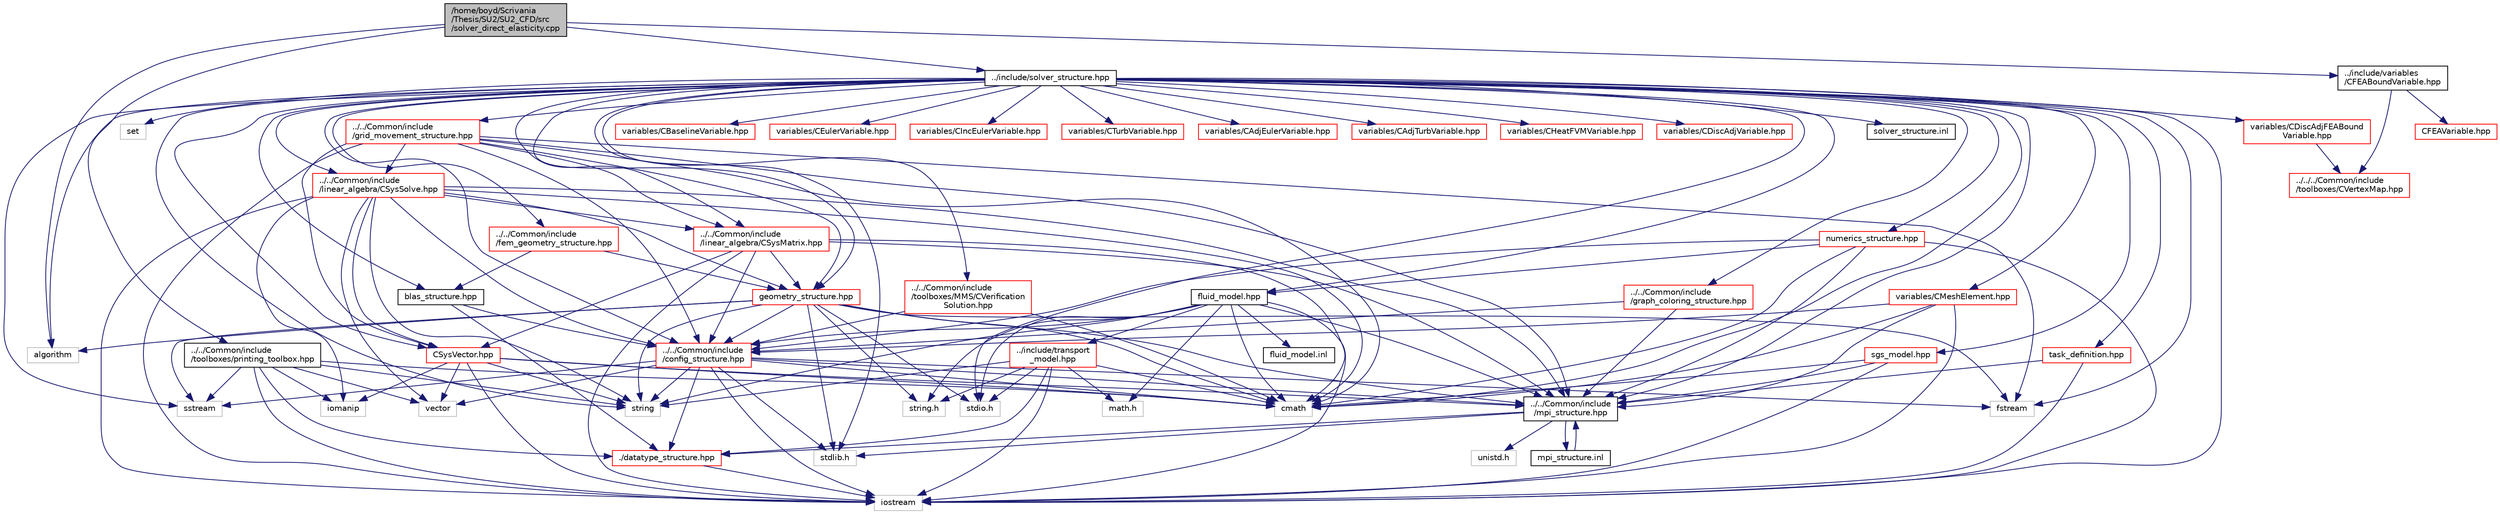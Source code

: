 digraph "/home/boyd/Scrivania/Thesis/SU2/SU2_CFD/src/solver_direct_elasticity.cpp"
{
  edge [fontname="Helvetica",fontsize="10",labelfontname="Helvetica",labelfontsize="10"];
  node [fontname="Helvetica",fontsize="10",shape=record];
  Node0 [label="/home/boyd/Scrivania\l/Thesis/SU2/SU2_CFD/src\l/solver_direct_elasticity.cpp",height=0.2,width=0.4,color="black", fillcolor="grey75", style="filled", fontcolor="black"];
  Node0 -> Node1 [color="midnightblue",fontsize="10",style="solid",fontname="Helvetica"];
  Node1 [label="../include/solver_structure.hpp",height=0.2,width=0.4,color="black", fillcolor="white", style="filled",URL="$solver__structure_8hpp.html",tooltip="Headers of the main subroutines for solving partial differential equations. The subroutines and funct..."];
  Node1 -> Node2 [color="midnightblue",fontsize="10",style="solid",fontname="Helvetica"];
  Node2 [label="../../Common/include\l/mpi_structure.hpp",height=0.2,width=0.4,color="black", fillcolor="white", style="filled",URL="$mpi__structure_8hpp.html",tooltip="Headers of the mpi interface for generalized datatypes. The subroutines and functions are in the mpi_..."];
  Node2 -> Node3 [color="midnightblue",fontsize="10",style="solid",fontname="Helvetica"];
  Node3 [label="./datatype_structure.hpp",height=0.2,width=0.4,color="red", fillcolor="white", style="filled",URL="$datatype__structure_8hpp.html",tooltip="Headers for generalized datatypes. The subroutines and functions are in the datatype_structure.cpp file. "];
  Node3 -> Node4 [color="midnightblue",fontsize="10",style="solid",fontname="Helvetica"];
  Node4 [label="iostream",height=0.2,width=0.4,color="grey75", fillcolor="white", style="filled"];
  Node2 -> Node12 [color="midnightblue",fontsize="10",style="solid",fontname="Helvetica"];
  Node12 [label="stdlib.h",height=0.2,width=0.4,color="grey75", fillcolor="white", style="filled"];
  Node2 -> Node13 [color="midnightblue",fontsize="10",style="solid",fontname="Helvetica"];
  Node13 [label="unistd.h",height=0.2,width=0.4,color="grey75", fillcolor="white", style="filled"];
  Node2 -> Node14 [color="midnightblue",fontsize="10",style="solid",fontname="Helvetica"];
  Node14 [label="mpi_structure.inl",height=0.2,width=0.4,color="black", fillcolor="white", style="filled",URL="$mpi__structure_8inl.html"];
  Node14 -> Node2 [color="midnightblue",fontsize="10",style="solid",fontname="Helvetica"];
  Node1 -> Node15 [color="midnightblue",fontsize="10",style="solid",fontname="Helvetica"];
  Node15 [label="cmath",height=0.2,width=0.4,color="grey75", fillcolor="white", style="filled"];
  Node1 -> Node16 [color="midnightblue",fontsize="10",style="solid",fontname="Helvetica"];
  Node16 [label="string",height=0.2,width=0.4,color="grey75", fillcolor="white", style="filled"];
  Node1 -> Node17 [color="midnightblue",fontsize="10",style="solid",fontname="Helvetica"];
  Node17 [label="fstream",height=0.2,width=0.4,color="grey75", fillcolor="white", style="filled"];
  Node1 -> Node18 [color="midnightblue",fontsize="10",style="solid",fontname="Helvetica"];
  Node18 [label="sstream",height=0.2,width=0.4,color="grey75", fillcolor="white", style="filled"];
  Node1 -> Node19 [color="midnightblue",fontsize="10",style="solid",fontname="Helvetica"];
  Node19 [label="algorithm",height=0.2,width=0.4,color="grey75", fillcolor="white", style="filled"];
  Node1 -> Node4 [color="midnightblue",fontsize="10",style="solid",fontname="Helvetica"];
  Node1 -> Node20 [color="midnightblue",fontsize="10",style="solid",fontname="Helvetica"];
  Node20 [label="set",height=0.2,width=0.4,color="grey75", fillcolor="white", style="filled"];
  Node1 -> Node12 [color="midnightblue",fontsize="10",style="solid",fontname="Helvetica"];
  Node1 -> Node21 [color="midnightblue",fontsize="10",style="solid",fontname="Helvetica"];
  Node21 [label="stdio.h",height=0.2,width=0.4,color="grey75", fillcolor="white", style="filled"];
  Node1 -> Node22 [color="midnightblue",fontsize="10",style="solid",fontname="Helvetica"];
  Node22 [label="fluid_model.hpp",height=0.2,width=0.4,color="black", fillcolor="white", style="filled",URL="$fluid__model_8hpp.html",tooltip="Headers of the main thermodynamic subroutines of the SU2 solvers. "];
  Node22 -> Node2 [color="midnightblue",fontsize="10",style="solid",fontname="Helvetica"];
  Node22 -> Node21 [color="midnightblue",fontsize="10",style="solid",fontname="Helvetica"];
  Node22 -> Node23 [color="midnightblue",fontsize="10",style="solid",fontname="Helvetica"];
  Node23 [label="string.h",height=0.2,width=0.4,color="grey75", fillcolor="white", style="filled"];
  Node22 -> Node4 [color="midnightblue",fontsize="10",style="solid",fontname="Helvetica"];
  Node22 -> Node16 [color="midnightblue",fontsize="10",style="solid",fontname="Helvetica"];
  Node22 -> Node15 [color="midnightblue",fontsize="10",style="solid",fontname="Helvetica"];
  Node22 -> Node24 [color="midnightblue",fontsize="10",style="solid",fontname="Helvetica"];
  Node24 [label="math.h",height=0.2,width=0.4,color="grey75", fillcolor="white", style="filled"];
  Node22 -> Node25 [color="midnightblue",fontsize="10",style="solid",fontname="Helvetica"];
  Node25 [label="../include/transport\l_model.hpp",height=0.2,width=0.4,color="red", fillcolor="white", style="filled",URL="$transport__model_8hpp.html",tooltip="Headers of the main transport properties subroutines of the SU2 solvers. "];
  Node25 -> Node21 [color="midnightblue",fontsize="10",style="solid",fontname="Helvetica"];
  Node25 -> Node23 [color="midnightblue",fontsize="10",style="solid",fontname="Helvetica"];
  Node25 -> Node4 [color="midnightblue",fontsize="10",style="solid",fontname="Helvetica"];
  Node25 -> Node16 [color="midnightblue",fontsize="10",style="solid",fontname="Helvetica"];
  Node25 -> Node15 [color="midnightblue",fontsize="10",style="solid",fontname="Helvetica"];
  Node25 -> Node24 [color="midnightblue",fontsize="10",style="solid",fontname="Helvetica"];
  Node25 -> Node3 [color="midnightblue",fontsize="10",style="solid",fontname="Helvetica"];
  Node22 -> Node27 [color="midnightblue",fontsize="10",style="solid",fontname="Helvetica"];
  Node27 [label="../../Common/include\l/config_structure.hpp",height=0.2,width=0.4,color="red", fillcolor="white", style="filled",URL="$config__structure_8hpp.html",tooltip="All the information about the definition of the physical problem. The subroutines and functions are i..."];
  Node27 -> Node2 [color="midnightblue",fontsize="10",style="solid",fontname="Helvetica"];
  Node27 -> Node4 [color="midnightblue",fontsize="10",style="solid",fontname="Helvetica"];
  Node27 -> Node17 [color="midnightblue",fontsize="10",style="solid",fontname="Helvetica"];
  Node27 -> Node18 [color="midnightblue",fontsize="10",style="solid",fontname="Helvetica"];
  Node27 -> Node16 [color="midnightblue",fontsize="10",style="solid",fontname="Helvetica"];
  Node27 -> Node30 [color="midnightblue",fontsize="10",style="solid",fontname="Helvetica"];
  Node30 [label="vector",height=0.2,width=0.4,color="grey75", fillcolor="white", style="filled"];
  Node27 -> Node12 [color="midnightblue",fontsize="10",style="solid",fontname="Helvetica"];
  Node27 -> Node15 [color="midnightblue",fontsize="10",style="solid",fontname="Helvetica"];
  Node27 -> Node3 [color="midnightblue",fontsize="10",style="solid",fontname="Helvetica"];
  Node22 -> Node36 [color="midnightblue",fontsize="10",style="solid",fontname="Helvetica"];
  Node36 [label="fluid_model.inl",height=0.2,width=0.4,color="black", fillcolor="white", style="filled",URL="$fluid__model_8inl.html",tooltip="In-Line subroutines of the solver_structure.hpp file. "];
  Node1 -> Node37 [color="midnightblue",fontsize="10",style="solid",fontname="Helvetica"];
  Node37 [label="task_definition.hpp",height=0.2,width=0.4,color="red", fillcolor="white", style="filled",URL="$task__definition_8hpp.html",tooltip="Header of the task definition class for the SU2 solvers. "];
  Node37 -> Node2 [color="midnightblue",fontsize="10",style="solid",fontname="Helvetica"];
  Node37 -> Node4 [color="midnightblue",fontsize="10",style="solid",fontname="Helvetica"];
  Node1 -> Node39 [color="midnightblue",fontsize="10",style="solid",fontname="Helvetica"];
  Node39 [label="numerics_structure.hpp",height=0.2,width=0.4,color="red", fillcolor="white", style="filled",URL="$numerics__structure_8hpp.html",tooltip="Headers of the main subroutines for the dumerical definition of the problem. The subroutines and func..."];
  Node39 -> Node2 [color="midnightblue",fontsize="10",style="solid",fontname="Helvetica"];
  Node39 -> Node15 [color="midnightblue",fontsize="10",style="solid",fontname="Helvetica"];
  Node39 -> Node4 [color="midnightblue",fontsize="10",style="solid",fontname="Helvetica"];
  Node39 -> Node27 [color="midnightblue",fontsize="10",style="solid",fontname="Helvetica"];
  Node39 -> Node22 [color="midnightblue",fontsize="10",style="solid",fontname="Helvetica"];
  Node1 -> Node49 [color="midnightblue",fontsize="10",style="solid",fontname="Helvetica"];
  Node49 [label="sgs_model.hpp",height=0.2,width=0.4,color="red", fillcolor="white", style="filled",URL="$sgs__model_8hpp.html",tooltip="Headers of the LES subgrid scale models of the SU2 solvers. "];
  Node49 -> Node2 [color="midnightblue",fontsize="10",style="solid",fontname="Helvetica"];
  Node49 -> Node4 [color="midnightblue",fontsize="10",style="solid",fontname="Helvetica"];
  Node49 -> Node15 [color="midnightblue",fontsize="10",style="solid",fontname="Helvetica"];
  Node1 -> Node51 [color="midnightblue",fontsize="10",style="solid",fontname="Helvetica"];
  Node51 [label="../../Common/include\l/fem_geometry_structure.hpp",height=0.2,width=0.4,color="red", fillcolor="white", style="filled",URL="$fem__geometry__structure_8hpp.html",tooltip="Headers of the main subroutines for creating the geometrical structure for the FEM solver..."];
  Node51 -> Node52 [color="midnightblue",fontsize="10",style="solid",fontname="Helvetica"];
  Node52 [label="geometry_structure.hpp",height=0.2,width=0.4,color="red", fillcolor="white", style="filled",URL="$geometry__structure_8hpp.html",tooltip="Headers of the main subroutines for creating the geometrical structure. The subroutines and functions..."];
  Node52 -> Node2 [color="midnightblue",fontsize="10",style="solid",fontname="Helvetica"];
  Node52 -> Node16 [color="midnightblue",fontsize="10",style="solid",fontname="Helvetica"];
  Node52 -> Node17 [color="midnightblue",fontsize="10",style="solid",fontname="Helvetica"];
  Node52 -> Node18 [color="midnightblue",fontsize="10",style="solid",fontname="Helvetica"];
  Node52 -> Node15 [color="midnightblue",fontsize="10",style="solid",fontname="Helvetica"];
  Node52 -> Node19 [color="midnightblue",fontsize="10",style="solid",fontname="Helvetica"];
  Node52 -> Node23 [color="midnightblue",fontsize="10",style="solid",fontname="Helvetica"];
  Node52 -> Node21 [color="midnightblue",fontsize="10",style="solid",fontname="Helvetica"];
  Node52 -> Node12 [color="midnightblue",fontsize="10",style="solid",fontname="Helvetica"];
  Node52 -> Node27 [color="midnightblue",fontsize="10",style="solid",fontname="Helvetica"];
  Node51 -> Node64 [color="midnightblue",fontsize="10",style="solid",fontname="Helvetica"];
  Node64 [label="blas_structure.hpp",height=0.2,width=0.4,color="black", fillcolor="white", style="filled",URL="$blas__structure_8hpp.html",tooltip="Include files and headers of the functions for matrix and vector operations, which are typically foun..."];
  Node64 -> Node3 [color="midnightblue",fontsize="10",style="solid",fontname="Helvetica"];
  Node64 -> Node27 [color="midnightblue",fontsize="10",style="solid",fontname="Helvetica"];
  Node1 -> Node52 [color="midnightblue",fontsize="10",style="solid",fontname="Helvetica"];
  Node1 -> Node27 [color="midnightblue",fontsize="10",style="solid",fontname="Helvetica"];
  Node1 -> Node66 [color="midnightblue",fontsize="10",style="solid",fontname="Helvetica"];
  Node66 [label="../../Common/include\l/linear_algebra/CSysMatrix.hpp",height=0.2,width=0.4,color="red", fillcolor="white", style="filled",URL="$_c_sys_matrix_8hpp.html"];
  Node66 -> Node2 [color="midnightblue",fontsize="10",style="solid",fontname="Helvetica"];
  Node66 -> Node4 [color="midnightblue",fontsize="10",style="solid",fontname="Helvetica"];
  Node66 -> Node15 [color="midnightblue",fontsize="10",style="solid",fontname="Helvetica"];
  Node66 -> Node27 [color="midnightblue",fontsize="10",style="solid",fontname="Helvetica"];
  Node66 -> Node52 [color="midnightblue",fontsize="10",style="solid",fontname="Helvetica"];
  Node66 -> Node67 [color="midnightblue",fontsize="10",style="solid",fontname="Helvetica"];
  Node67 [label="CSysVector.hpp",height=0.2,width=0.4,color="red", fillcolor="white", style="filled",URL="$_c_sys_vector_8hpp.html"];
  Node67 -> Node2 [color="midnightblue",fontsize="10",style="solid",fontname="Helvetica"];
  Node67 -> Node15 [color="midnightblue",fontsize="10",style="solid",fontname="Helvetica"];
  Node67 -> Node30 [color="midnightblue",fontsize="10",style="solid",fontname="Helvetica"];
  Node67 -> Node4 [color="midnightblue",fontsize="10",style="solid",fontname="Helvetica"];
  Node67 -> Node68 [color="midnightblue",fontsize="10",style="solid",fontname="Helvetica"];
  Node68 [label="iomanip",height=0.2,width=0.4,color="grey75", fillcolor="white", style="filled"];
  Node67 -> Node16 [color="midnightblue",fontsize="10",style="solid",fontname="Helvetica"];
  Node1 -> Node67 [color="midnightblue",fontsize="10",style="solid",fontname="Helvetica"];
  Node1 -> Node70 [color="midnightblue",fontsize="10",style="solid",fontname="Helvetica"];
  Node70 [label="../../Common/include\l/linear_algebra/CSysSolve.hpp",height=0.2,width=0.4,color="red", fillcolor="white", style="filled",URL="$_c_sys_solve_8hpp.html"];
  Node70 -> Node2 [color="midnightblue",fontsize="10",style="solid",fontname="Helvetica"];
  Node70 -> Node15 [color="midnightblue",fontsize="10",style="solid",fontname="Helvetica"];
  Node70 -> Node30 [color="midnightblue",fontsize="10",style="solid",fontname="Helvetica"];
  Node70 -> Node4 [color="midnightblue",fontsize="10",style="solid",fontname="Helvetica"];
  Node70 -> Node68 [color="midnightblue",fontsize="10",style="solid",fontname="Helvetica"];
  Node70 -> Node16 [color="midnightblue",fontsize="10",style="solid",fontname="Helvetica"];
  Node70 -> Node27 [color="midnightblue",fontsize="10",style="solid",fontname="Helvetica"];
  Node70 -> Node52 [color="midnightblue",fontsize="10",style="solid",fontname="Helvetica"];
  Node70 -> Node67 [color="midnightblue",fontsize="10",style="solid",fontname="Helvetica"];
  Node70 -> Node66 [color="midnightblue",fontsize="10",style="solid",fontname="Helvetica"];
  Node1 -> Node73 [color="midnightblue",fontsize="10",style="solid",fontname="Helvetica"];
  Node73 [label="../../Common/include\l/grid_movement_structure.hpp",height=0.2,width=0.4,color="red", fillcolor="white", style="filled",URL="$grid__movement__structure_8hpp.html",tooltip="Headers of the main subroutines for doing the numerical grid movement (including volumetric movement..."];
  Node73 -> Node2 [color="midnightblue",fontsize="10",style="solid",fontname="Helvetica"];
  Node73 -> Node4 [color="midnightblue",fontsize="10",style="solid",fontname="Helvetica"];
  Node73 -> Node17 [color="midnightblue",fontsize="10",style="solid",fontname="Helvetica"];
  Node73 -> Node15 [color="midnightblue",fontsize="10",style="solid",fontname="Helvetica"];
  Node73 -> Node52 [color="midnightblue",fontsize="10",style="solid",fontname="Helvetica"];
  Node73 -> Node27 [color="midnightblue",fontsize="10",style="solid",fontname="Helvetica"];
  Node73 -> Node66 [color="midnightblue",fontsize="10",style="solid",fontname="Helvetica"];
  Node73 -> Node67 [color="midnightblue",fontsize="10",style="solid",fontname="Helvetica"];
  Node73 -> Node70 [color="midnightblue",fontsize="10",style="solid",fontname="Helvetica"];
  Node1 -> Node64 [color="midnightblue",fontsize="10",style="solid",fontname="Helvetica"];
  Node1 -> Node76 [color="midnightblue",fontsize="10",style="solid",fontname="Helvetica"];
  Node76 [label="../../Common/include\l/graph_coloring_structure.hpp",height=0.2,width=0.4,color="red", fillcolor="white", style="filled",URL="$graph__coloring__structure_8hpp.html",tooltip="Include files and headers of the functions to carry out a coloring of a given graph. The functions are in the graph_coloring_structure.cpp file. "];
  Node76 -> Node2 [color="midnightblue",fontsize="10",style="solid",fontname="Helvetica"];
  Node76 -> Node27 [color="midnightblue",fontsize="10",style="solid",fontname="Helvetica"];
  Node1 -> Node77 [color="midnightblue",fontsize="10",style="solid",fontname="Helvetica"];
  Node77 [label="../../Common/include\l/toolboxes/MMS/CVerification\lSolution.hpp",height=0.2,width=0.4,color="red", fillcolor="white", style="filled",URL="$_c_verification_solution_8hpp.html",tooltip="Header file for the base class CVerificationSolution. The implementations are in the CVerificationSol..."];
  Node77 -> Node15 [color="midnightblue",fontsize="10",style="solid",fontname="Helvetica"];
  Node77 -> Node27 [color="midnightblue",fontsize="10",style="solid",fontname="Helvetica"];
  Node1 -> Node79 [color="midnightblue",fontsize="10",style="solid",fontname="Helvetica"];
  Node79 [label="variables/CBaselineVariable.hpp",height=0.2,width=0.4,color="red", fillcolor="white", style="filled",URL="$_c_baseline_variable_8hpp.html",tooltip="Main class for defining the variables of a baseline solution from a restart file (for output)..."];
  Node1 -> Node81 [color="midnightblue",fontsize="10",style="solid",fontname="Helvetica"];
  Node81 [label="variables/CEulerVariable.hpp",height=0.2,width=0.4,color="red", fillcolor="white", style="filled",URL="$_c_euler_variable_8hpp.html",tooltip="Class for defining the variables of the compressible Euler solver. "];
  Node1 -> Node82 [color="midnightblue",fontsize="10",style="solid",fontname="Helvetica"];
  Node82 [label="variables/CIncEulerVariable.hpp",height=0.2,width=0.4,color="red", fillcolor="white", style="filled",URL="$_c_inc_euler_variable_8hpp.html",tooltip="Class for defining the variables of the incompressible Euler solver. "];
  Node1 -> Node83 [color="midnightblue",fontsize="10",style="solid",fontname="Helvetica"];
  Node83 [label="variables/CTurbVariable.hpp",height=0.2,width=0.4,color="red", fillcolor="white", style="filled",URL="$_c_turb_variable_8hpp.html",tooltip="Base class for defining the variables of the turbulence model. "];
  Node1 -> Node84 [color="midnightblue",fontsize="10",style="solid",fontname="Helvetica"];
  Node84 [label="variables/CAdjEulerVariable.hpp",height=0.2,width=0.4,color="red", fillcolor="white", style="filled",URL="$_c_adj_euler_variable_8hpp.html",tooltip="Main class for defining the variables of the adjoint Euler solver. "];
  Node1 -> Node85 [color="midnightblue",fontsize="10",style="solid",fontname="Helvetica"];
  Node85 [label="variables/CAdjTurbVariable.hpp",height=0.2,width=0.4,color="red", fillcolor="white", style="filled",URL="$_c_adj_turb_variable_8hpp.html",tooltip="Main class for defining the variables of the adjoint turbulence model. "];
  Node1 -> Node86 [color="midnightblue",fontsize="10",style="solid",fontname="Helvetica"];
  Node86 [label="variables/CHeatFVMVariable.hpp",height=0.2,width=0.4,color="red", fillcolor="white", style="filled",URL="$_c_heat_f_v_m_variable_8hpp.html",tooltip="Class for defining the variables of the finite-volume heat equation solver. "];
  Node1 -> Node87 [color="midnightblue",fontsize="10",style="solid",fontname="Helvetica"];
  Node87 [label="variables/CDiscAdjVariable.hpp",height=0.2,width=0.4,color="red", fillcolor="white", style="filled",URL="$_c_disc_adj_variable_8hpp.html",tooltip="Main class for defining the variables of the adjoint solver. "];
  Node1 -> Node88 [color="midnightblue",fontsize="10",style="solid",fontname="Helvetica"];
  Node88 [label="variables/CDiscAdjFEABound\lVariable.hpp",height=0.2,width=0.4,color="red", fillcolor="white", style="filled",URL="$_c_disc_adj_f_e_a_bound_variable_8hpp.html",tooltip="Main class for defining the variables of the adjoint FEA solver at the boundary. "];
  Node88 -> Node90 [color="midnightblue",fontsize="10",style="solid",fontname="Helvetica"];
  Node90 [label="../../../Common/include\l/toolboxes/CVertexMap.hpp",height=0.2,width=0.4,color="red", fillcolor="white", style="filled",URL="$_c_vertex_map_8hpp.html",tooltip="An index to index lookup vector. "];
  Node1 -> Node92 [color="midnightblue",fontsize="10",style="solid",fontname="Helvetica"];
  Node92 [label="variables/CMeshElement.hpp",height=0.2,width=0.4,color="red", fillcolor="white", style="filled",URL="$_c_mesh_element_8hpp.html",tooltip="Declaration and inlines of the class to define the variables of the mesh movement. "];
  Node92 -> Node2 [color="midnightblue",fontsize="10",style="solid",fontname="Helvetica"];
  Node92 -> Node15 [color="midnightblue",fontsize="10",style="solid",fontname="Helvetica"];
  Node92 -> Node4 [color="midnightblue",fontsize="10",style="solid",fontname="Helvetica"];
  Node92 -> Node27 [color="midnightblue",fontsize="10",style="solid",fontname="Helvetica"];
  Node1 -> Node93 [color="midnightblue",fontsize="10",style="solid",fontname="Helvetica"];
  Node93 [label="solver_structure.inl",height=0.2,width=0.4,color="black", fillcolor="white", style="filled",URL="$solver__structure_8inl.html",tooltip="In-Line subroutines of the solver_structure.hpp file. "];
  Node0 -> Node94 [color="midnightblue",fontsize="10",style="solid",fontname="Helvetica"];
  Node94 [label="../include/variables\l/CFEABoundVariable.hpp",height=0.2,width=0.4,color="black", fillcolor="white", style="filled",URL="$_c_f_e_a_bound_variable_8hpp.html",tooltip="Class for defining the variables on the FEA boundaries for FSI applications. "];
  Node94 -> Node95 [color="midnightblue",fontsize="10",style="solid",fontname="Helvetica"];
  Node95 [label="CFEAVariable.hpp",height=0.2,width=0.4,color="red", fillcolor="white", style="filled",URL="$_c_f_e_a_variable_8hpp.html",tooltip="Class for defining the variables of the FEM structural problem. "];
  Node94 -> Node90 [color="midnightblue",fontsize="10",style="solid",fontname="Helvetica"];
  Node0 -> Node96 [color="midnightblue",fontsize="10",style="solid",fontname="Helvetica"];
  Node96 [label="../../Common/include\l/toolboxes/printing_toolbox.hpp",height=0.2,width=0.4,color="black", fillcolor="white", style="filled",URL="$printing__toolbox_8hpp.html",tooltip="Header file for the printing toolbox. "];
  Node96 -> Node4 [color="midnightblue",fontsize="10",style="solid",fontname="Helvetica"];
  Node96 -> Node68 [color="midnightblue",fontsize="10",style="solid",fontname="Helvetica"];
  Node96 -> Node30 [color="midnightblue",fontsize="10",style="solid",fontname="Helvetica"];
  Node96 -> Node16 [color="midnightblue",fontsize="10",style="solid",fontname="Helvetica"];
  Node96 -> Node18 [color="midnightblue",fontsize="10",style="solid",fontname="Helvetica"];
  Node96 -> Node15 [color="midnightblue",fontsize="10",style="solid",fontname="Helvetica"];
  Node96 -> Node3 [color="midnightblue",fontsize="10",style="solid",fontname="Helvetica"];
  Node0 -> Node19 [color="midnightblue",fontsize="10",style="solid",fontname="Helvetica"];
}
